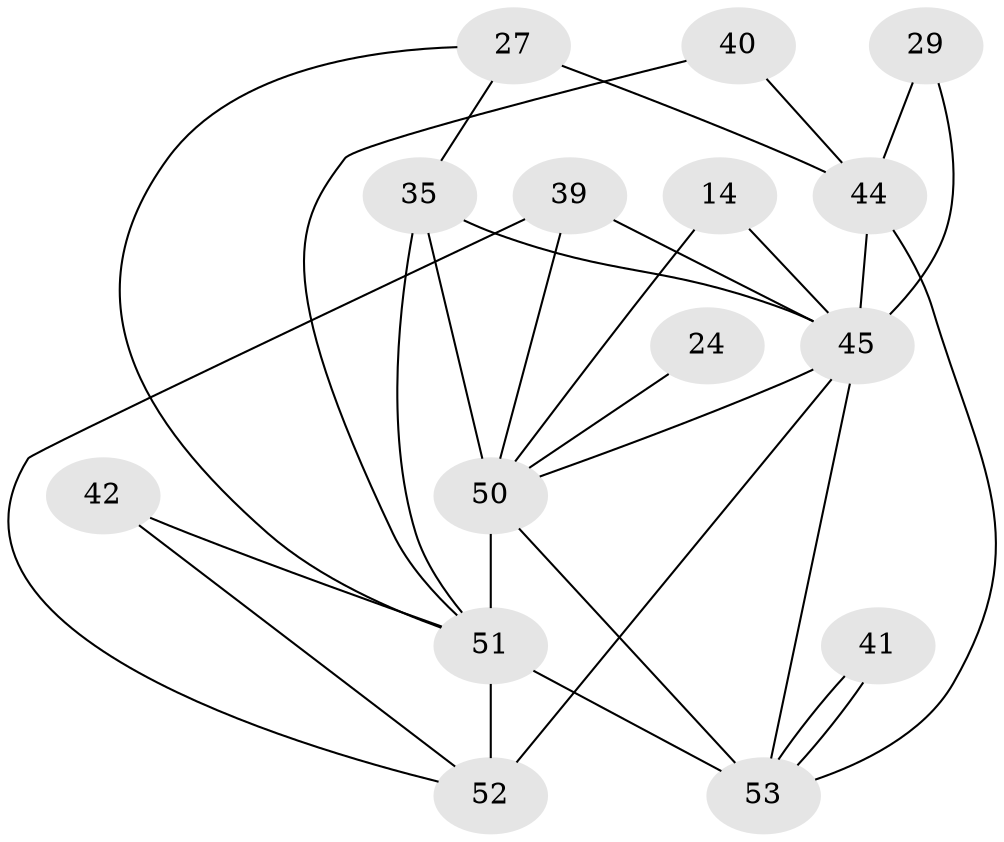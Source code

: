 // original degree distribution, {3: 0.18867924528301888, 4: 0.32075471698113206, 5: 0.24528301886792453, 8: 0.018867924528301886, 2: 0.1509433962264151, 7: 0.018867924528301886, 6: 0.05660377358490566}
// Generated by graph-tools (version 1.1) at 2025/52/03/04/25 21:52:18]
// undirected, 15 vertices, 29 edges
graph export_dot {
graph [start="1"]
  node [color=gray90,style=filled];
  14 [super="+2"];
  24;
  27;
  29;
  35 [super="+19+15+18+25"];
  39;
  40;
  41;
  42 [super="+37+17"];
  44 [super="+43"];
  45 [super="+28+34+11"];
  50 [super="+38+47"];
  51 [super="+48+32"];
  52 [super="+33+49"];
  53 [super="+36"];
  14 -- 50 [weight=2];
  14 -- 45 [weight=4];
  24 -- 50 [weight=2];
  27 -- 35;
  27 -- 44 [weight=2];
  27 -- 51;
  29 -- 45 [weight=2];
  29 -- 44 [weight=2];
  35 -- 45 [weight=4];
  35 -- 50 [weight=4];
  35 -- 51;
  39 -- 45;
  39 -- 50 [weight=3];
  39 -- 52;
  40 -- 44;
  40 -- 51;
  41 -- 53 [weight=2];
  41 -- 53;
  42 -- 52 [weight=3];
  42 -- 51 [weight=2];
  44 -- 53;
  44 -- 45 [weight=3];
  45 -- 52 [weight=4];
  45 -- 50;
  45 -- 53;
  50 -- 51 [weight=7];
  50 -- 53;
  51 -- 53 [weight=3];
  51 -- 52 [weight=3];
}
